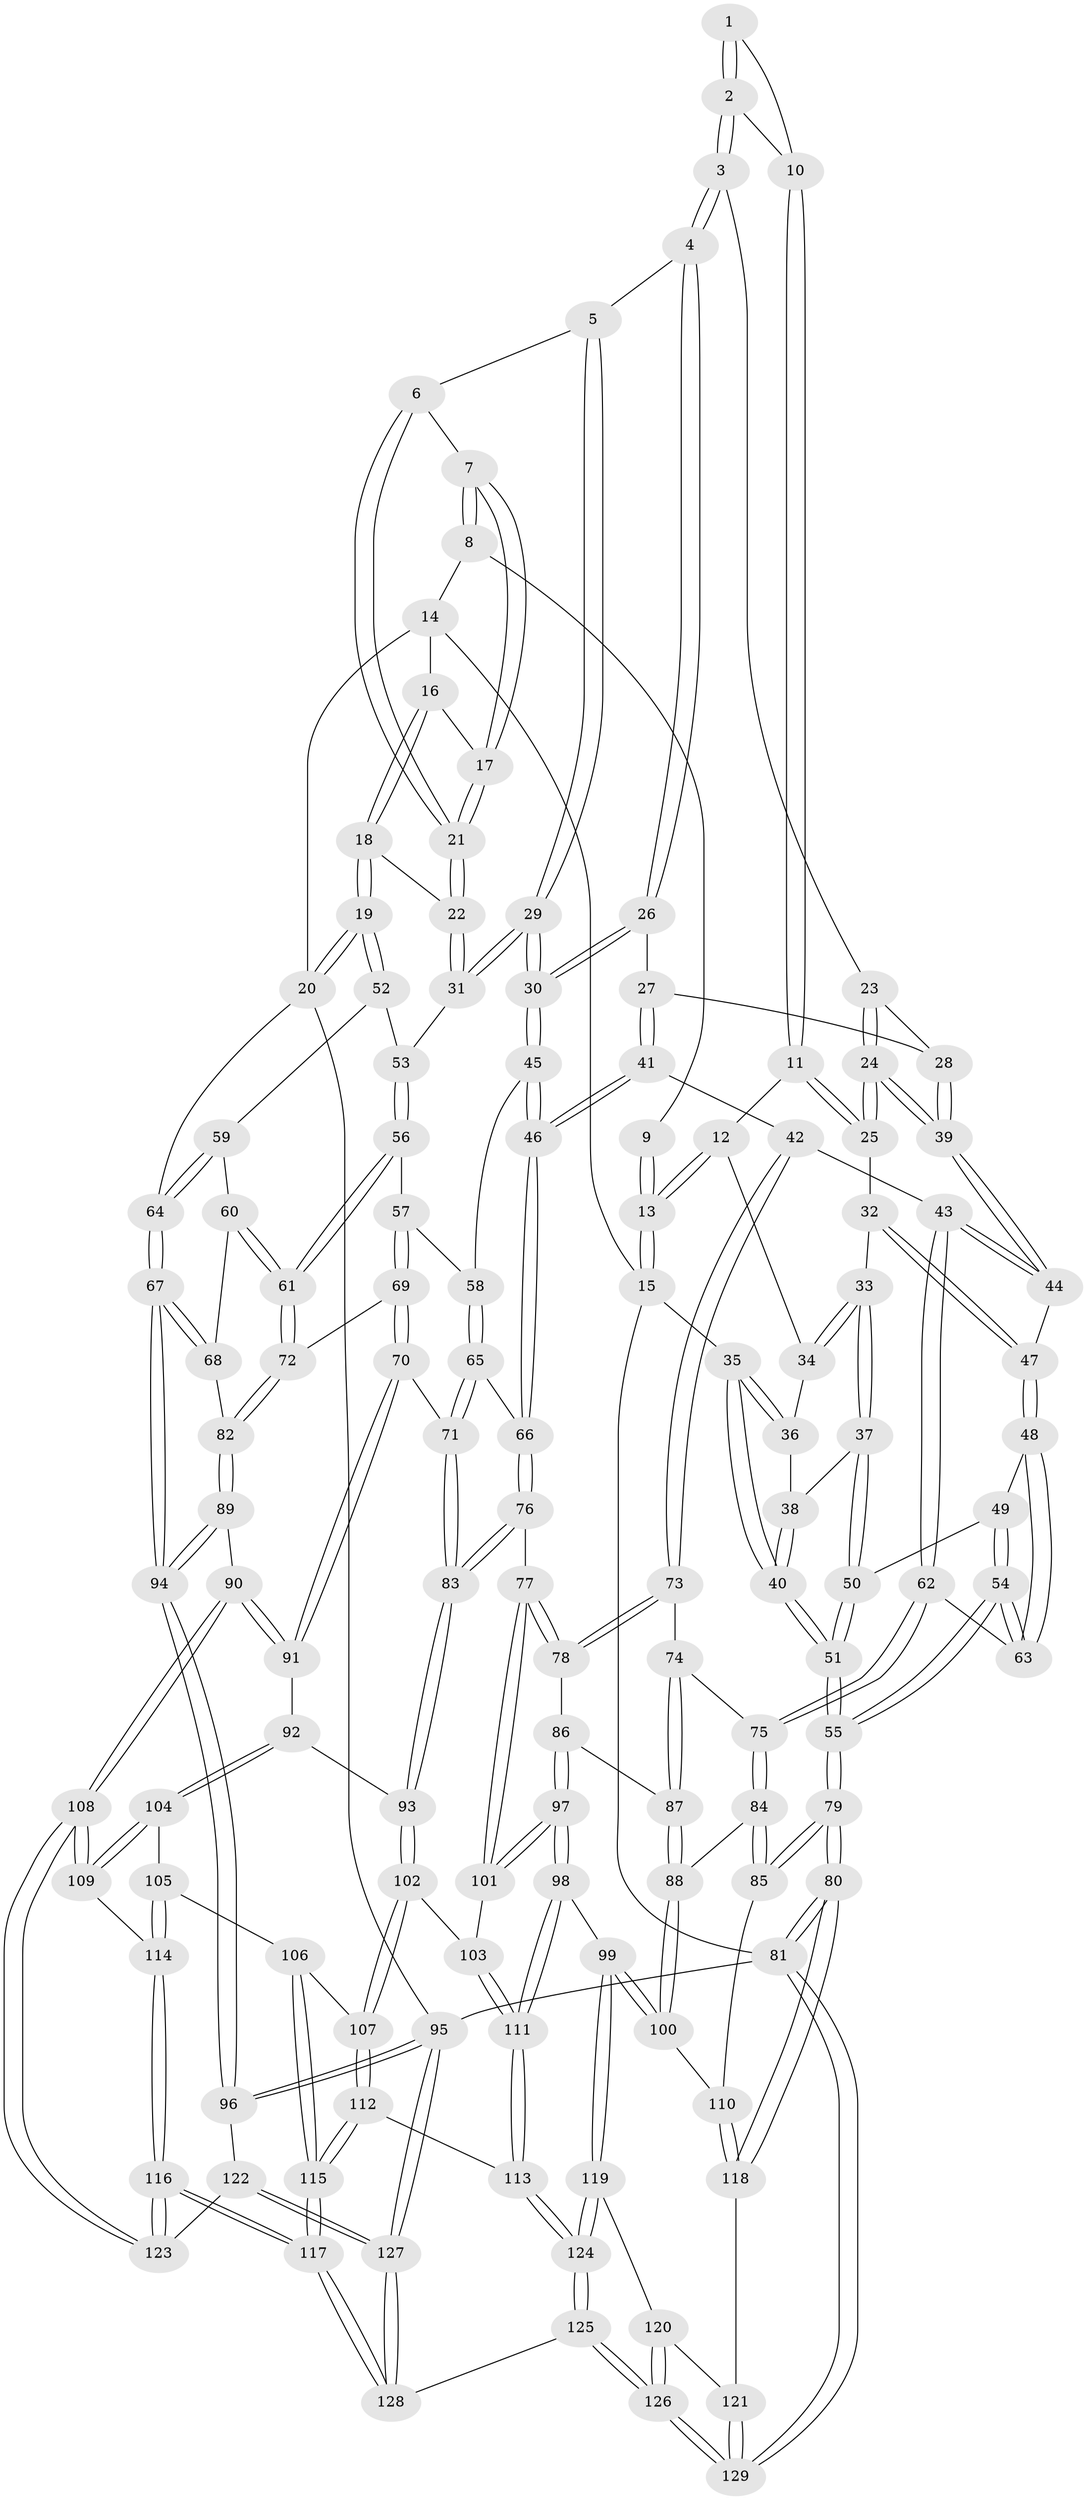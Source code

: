 // Generated by graph-tools (version 1.1) at 2025/11/02/27/25 16:11:51]
// undirected, 129 vertices, 319 edges
graph export_dot {
graph [start="1"]
  node [color=gray90,style=filled];
  1 [pos="+0.34785213010096055+0"];
  2 [pos="+0.4519351434680196+0.14210613972001943"];
  3 [pos="+0.4644964597463886+0.14879661452025797"];
  4 [pos="+0.5283052971852834+0.14474598692447802"];
  5 [pos="+0.5426195170346413+0.1400329791912288"];
  6 [pos="+0.601513716249349+0.06608965800518997"];
  7 [pos="+0.6545267783170852+0"];
  8 [pos="+0.6706368477405832+0"];
  9 [pos="+0.34500275317763485+0"];
  10 [pos="+0.3040883141273771+0.11690078164217535"];
  11 [pos="+0.21441388663363675+0.16477424296915222"];
  12 [pos="+0.1569294615709759+0.12888280094761953"];
  13 [pos="+0+0"];
  14 [pos="+0.7866963779569562+0"];
  15 [pos="+0+0"];
  16 [pos="+0.9016149946894895+0.11208506662131554"];
  17 [pos="+0.8113320251595688+0.17478418237306748"];
  18 [pos="+1+0.22232198531493916"];
  19 [pos="+1+0.2507269287566709"];
  20 [pos="+1+0.25268426152853013"];
  21 [pos="+0.7766550130375011+0.22087470369049902"];
  22 [pos="+0.7747067405089465+0.2977463052650507"];
  23 [pos="+0.44891032392218627+0.17210106283326237"];
  24 [pos="+0.269697672391259+0.29544695481502825"];
  25 [pos="+0.24196164566725065+0.2663029647464734"];
  26 [pos="+0.4876678851288231+0.31580156946860966"];
  27 [pos="+0.45097837470171737+0.3288815185778396"];
  28 [pos="+0.4166741888708886+0.28835234502799695"];
  29 [pos="+0.6619065987762573+0.3553248793862286"];
  30 [pos="+0.6353299861616627+0.3912822990092135"];
  31 [pos="+0.7632404990696424+0.3206161589205965"];
  32 [pos="+0.12934730598938837+0.3254319472440181"];
  33 [pos="+0.09346732349869387+0.32150663396854984"];
  34 [pos="+0.07418541380774614+0.2726175113064257"];
  35 [pos="+0+0.0399461194643383"];
  36 [pos="+0+0.23353378009089917"];
  37 [pos="+0.0725132974633692+0.3366660729284163"];
  38 [pos="+0.05963294479333544+0.3347452393531818"];
  39 [pos="+0.27391457575866285+0.30314467418699287"];
  40 [pos="+0+0.38008273339063414"];
  41 [pos="+0.396648749002292+0.4707947364592694"];
  42 [pos="+0.3849926385666172+0.4711456606732814"];
  43 [pos="+0.3401009830489714+0.4418897358568894"];
  44 [pos="+0.28473111342875584+0.35909515275708986"];
  45 [pos="+0.6341641886217522+0.39458489479326964"];
  46 [pos="+0.429073418892847+0.48252859928712255"];
  47 [pos="+0.14503027821996856+0.43728768913258353"];
  48 [pos="+0.1431680046239516+0.4403745001333582"];
  49 [pos="+0.0839204685145013+0.4172240808303858"];
  50 [pos="+0.06540240615887781+0.3731519098014986"];
  51 [pos="+0+0.5011996518979922"];
  52 [pos="+0.8958506418273308+0.40623552977318905"];
  53 [pos="+0.8357218139907276+0.3957050439822993"];
  54 [pos="+0+0.5263173524162236"];
  55 [pos="+0+0.5361676797496921"];
  56 [pos="+0.8253423992271383+0.44316929408598227"];
  57 [pos="+0.7305491097110314+0.5260492514207337"];
  58 [pos="+0.6550487955363448+0.47150813919826257"];
  59 [pos="+0.9301342302833869+0.48686775393999415"];
  60 [pos="+0.9098108415173706+0.5277766951145528"];
  61 [pos="+0.8542062029566723+0.5678257835199152"];
  62 [pos="+0.1506211756448125+0.536451729040134"];
  63 [pos="+0.14738684711718023+0.5334698831465421"];
  64 [pos="+1+0.49778490495072575"];
  65 [pos="+0.6074284411816392+0.5681640186572278"];
  66 [pos="+0.45691731423963833+0.5270495567964734"];
  67 [pos="+1+0.6173573692737919"];
  68 [pos="+0.989375452756061+0.5738051073801488"];
  69 [pos="+0.7614457561033771+0.5770744644205171"];
  70 [pos="+0.6867662994190051+0.6475250768093395"];
  71 [pos="+0.6082149621581681+0.5784563918248407"];
  72 [pos="+0.839075650050155+0.5978760976273839"];
  73 [pos="+0.3390766085452621+0.5598826647594002"];
  74 [pos="+0.20255240176139575+0.5921749528026038"];
  75 [pos="+0.1635924237298163+0.5719816599543545"];
  76 [pos="+0.4855548516341986+0.6768761721160423"];
  77 [pos="+0.42620813152218895+0.7003200491671058"];
  78 [pos="+0.3412110462882569+0.6576843558924281"];
  79 [pos="+0+0.6987438132863859"];
  80 [pos="+0+1"];
  81 [pos="+0+1"];
  82 [pos="+0.8492840747675972+0.6194215394902485"];
  83 [pos="+0.5197903159066901+0.6891017649704989"];
  84 [pos="+0.11082282389922538+0.675103854508217"];
  85 [pos="+0+0.7210064218642498"];
  86 [pos="+0.28876608561376854+0.6866311247829784"];
  87 [pos="+0.25718405830177826+0.6802779990022796"];
  88 [pos="+0.17641802772255163+0.7421510134444236"];
  89 [pos="+0.8848168065041601+0.7408162684801871"];
  90 [pos="+0.847622716875998+0.7791901724956756"];
  91 [pos="+0.6842917718051903+0.6795595554575651"];
  92 [pos="+0.6234650342553754+0.7287410477618826"];
  93 [pos="+0.5313955485804643+0.702018161537019"];
  94 [pos="+1+0.7144927491284381"];
  95 [pos="+1+1"];
  96 [pos="+1+1"];
  97 [pos="+0.3085134169474782+0.8254138722342461"];
  98 [pos="+0.3046359062544171+0.8309023397365062"];
  99 [pos="+0.2581252568392379+0.8515855054936092"];
  100 [pos="+0.1795978633191413+0.8084757055220839"];
  101 [pos="+0.39713265737965053+0.7819195479026151"];
  102 [pos="+0.5168309832410932+0.825603742394382"];
  103 [pos="+0.4458389823871055+0.8264706324737287"];
  104 [pos="+0.624864591055696+0.7333553450309085"];
  105 [pos="+0.626655613774373+0.8410026634114669"];
  106 [pos="+0.6052616571849725+0.8522101833668422"];
  107 [pos="+0.5342256694592279+0.8477965168071023"];
  108 [pos="+0.8317154638945858+0.8174774313504338"];
  109 [pos="+0.7799908721399968+0.8265284738734298"];
  110 [pos="+0.10230460492393004+0.8417398553546477"];
  111 [pos="+0.4156185827232998+0.9391943076086515"];
  112 [pos="+0.5083487235494859+0.9178294460818527"];
  113 [pos="+0.42189511646629324+0.9554247923712538"];
  114 [pos="+0.688991483002259+0.8620080713464838"];
  115 [pos="+0.5969649459259766+0.983914770568302"];
  116 [pos="+0.6644540667254577+1"];
  117 [pos="+0.6607705654127407+1"];
  118 [pos="+0.09089984135612611+0.9165343588760664"];
  119 [pos="+0.25416312455527795+0.8765613278131129"];
  120 [pos="+0.20624811395521156+0.9400549406344555"];
  121 [pos="+0.13091528695157822+0.9473182303707505"];
  122 [pos="+0.8762598833444745+0.9036476746244801"];
  123 [pos="+0.8389147375191823+0.8480717072659172"];
  124 [pos="+0.3807421293899875+1"];
  125 [pos="+0.3765922788987808+1"];
  126 [pos="+0.2826099053701211+1"];
  127 [pos="+0.8428097311085542+1"];
  128 [pos="+0.6608834059158856+1"];
  129 [pos="+0.16696867861542164+1"];
  1 -- 2;
  1 -- 2;
  1 -- 10;
  2 -- 3;
  2 -- 3;
  2 -- 10;
  3 -- 4;
  3 -- 4;
  3 -- 23;
  4 -- 5;
  4 -- 26;
  4 -- 26;
  5 -- 6;
  5 -- 29;
  5 -- 29;
  6 -- 7;
  6 -- 21;
  6 -- 21;
  7 -- 8;
  7 -- 8;
  7 -- 17;
  7 -- 17;
  8 -- 9;
  8 -- 14;
  9 -- 13;
  9 -- 13;
  10 -- 11;
  10 -- 11;
  11 -- 12;
  11 -- 25;
  11 -- 25;
  12 -- 13;
  12 -- 13;
  12 -- 34;
  13 -- 15;
  13 -- 15;
  14 -- 15;
  14 -- 16;
  14 -- 20;
  15 -- 35;
  15 -- 81;
  16 -- 17;
  16 -- 18;
  16 -- 18;
  17 -- 21;
  17 -- 21;
  18 -- 19;
  18 -- 19;
  18 -- 22;
  19 -- 20;
  19 -- 20;
  19 -- 52;
  19 -- 52;
  20 -- 64;
  20 -- 95;
  21 -- 22;
  21 -- 22;
  22 -- 31;
  22 -- 31;
  23 -- 24;
  23 -- 24;
  23 -- 28;
  24 -- 25;
  24 -- 25;
  24 -- 39;
  24 -- 39;
  25 -- 32;
  26 -- 27;
  26 -- 30;
  26 -- 30;
  27 -- 28;
  27 -- 41;
  27 -- 41;
  28 -- 39;
  28 -- 39;
  29 -- 30;
  29 -- 30;
  29 -- 31;
  29 -- 31;
  30 -- 45;
  30 -- 45;
  31 -- 53;
  32 -- 33;
  32 -- 47;
  32 -- 47;
  33 -- 34;
  33 -- 34;
  33 -- 37;
  33 -- 37;
  34 -- 36;
  35 -- 36;
  35 -- 36;
  35 -- 40;
  35 -- 40;
  36 -- 38;
  37 -- 38;
  37 -- 50;
  37 -- 50;
  38 -- 40;
  38 -- 40;
  39 -- 44;
  39 -- 44;
  40 -- 51;
  40 -- 51;
  41 -- 42;
  41 -- 46;
  41 -- 46;
  42 -- 43;
  42 -- 73;
  42 -- 73;
  43 -- 44;
  43 -- 44;
  43 -- 62;
  43 -- 62;
  44 -- 47;
  45 -- 46;
  45 -- 46;
  45 -- 58;
  46 -- 66;
  46 -- 66;
  47 -- 48;
  47 -- 48;
  48 -- 49;
  48 -- 63;
  48 -- 63;
  49 -- 50;
  49 -- 54;
  49 -- 54;
  50 -- 51;
  50 -- 51;
  51 -- 55;
  51 -- 55;
  52 -- 53;
  52 -- 59;
  53 -- 56;
  53 -- 56;
  54 -- 55;
  54 -- 55;
  54 -- 63;
  54 -- 63;
  55 -- 79;
  55 -- 79;
  56 -- 57;
  56 -- 61;
  56 -- 61;
  57 -- 58;
  57 -- 69;
  57 -- 69;
  58 -- 65;
  58 -- 65;
  59 -- 60;
  59 -- 64;
  59 -- 64;
  60 -- 61;
  60 -- 61;
  60 -- 68;
  61 -- 72;
  61 -- 72;
  62 -- 63;
  62 -- 75;
  62 -- 75;
  64 -- 67;
  64 -- 67;
  65 -- 66;
  65 -- 71;
  65 -- 71;
  66 -- 76;
  66 -- 76;
  67 -- 68;
  67 -- 68;
  67 -- 94;
  67 -- 94;
  68 -- 82;
  69 -- 70;
  69 -- 70;
  69 -- 72;
  70 -- 71;
  70 -- 91;
  70 -- 91;
  71 -- 83;
  71 -- 83;
  72 -- 82;
  72 -- 82;
  73 -- 74;
  73 -- 78;
  73 -- 78;
  74 -- 75;
  74 -- 87;
  74 -- 87;
  75 -- 84;
  75 -- 84;
  76 -- 77;
  76 -- 83;
  76 -- 83;
  77 -- 78;
  77 -- 78;
  77 -- 101;
  77 -- 101;
  78 -- 86;
  79 -- 80;
  79 -- 80;
  79 -- 85;
  79 -- 85;
  80 -- 81;
  80 -- 81;
  80 -- 118;
  80 -- 118;
  81 -- 129;
  81 -- 129;
  81 -- 95;
  82 -- 89;
  82 -- 89;
  83 -- 93;
  83 -- 93;
  84 -- 85;
  84 -- 85;
  84 -- 88;
  85 -- 110;
  86 -- 87;
  86 -- 97;
  86 -- 97;
  87 -- 88;
  87 -- 88;
  88 -- 100;
  88 -- 100;
  89 -- 90;
  89 -- 94;
  89 -- 94;
  90 -- 91;
  90 -- 91;
  90 -- 108;
  90 -- 108;
  91 -- 92;
  92 -- 93;
  92 -- 104;
  92 -- 104;
  93 -- 102;
  93 -- 102;
  94 -- 96;
  94 -- 96;
  95 -- 96;
  95 -- 96;
  95 -- 127;
  95 -- 127;
  96 -- 122;
  97 -- 98;
  97 -- 98;
  97 -- 101;
  97 -- 101;
  98 -- 99;
  98 -- 111;
  98 -- 111;
  99 -- 100;
  99 -- 100;
  99 -- 119;
  99 -- 119;
  100 -- 110;
  101 -- 103;
  102 -- 103;
  102 -- 107;
  102 -- 107;
  103 -- 111;
  103 -- 111;
  104 -- 105;
  104 -- 109;
  104 -- 109;
  105 -- 106;
  105 -- 114;
  105 -- 114;
  106 -- 107;
  106 -- 115;
  106 -- 115;
  107 -- 112;
  107 -- 112;
  108 -- 109;
  108 -- 109;
  108 -- 123;
  108 -- 123;
  109 -- 114;
  110 -- 118;
  110 -- 118;
  111 -- 113;
  111 -- 113;
  112 -- 113;
  112 -- 115;
  112 -- 115;
  113 -- 124;
  113 -- 124;
  114 -- 116;
  114 -- 116;
  115 -- 117;
  115 -- 117;
  116 -- 117;
  116 -- 117;
  116 -- 123;
  116 -- 123;
  117 -- 128;
  117 -- 128;
  118 -- 121;
  119 -- 120;
  119 -- 124;
  119 -- 124;
  120 -- 121;
  120 -- 126;
  120 -- 126;
  121 -- 129;
  121 -- 129;
  122 -- 123;
  122 -- 127;
  122 -- 127;
  124 -- 125;
  124 -- 125;
  125 -- 126;
  125 -- 126;
  125 -- 128;
  126 -- 129;
  126 -- 129;
  127 -- 128;
  127 -- 128;
}
